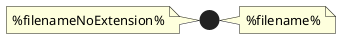 {
  "sha1": "gx9af0ousiqlcfcwwlnc85tbx48jvo9",
  "insertion": {
    "when": "2024-06-01T09:03:08.477Z",
    "url": "http://plantuml.sourceforge.net/qa/?qa=6289/access-to-filename",
    "user": "plantuml@gmail.com"
  }
}
@startuml
     note right: %filename%
     note left: %filenameNoExtension%
@enduml

